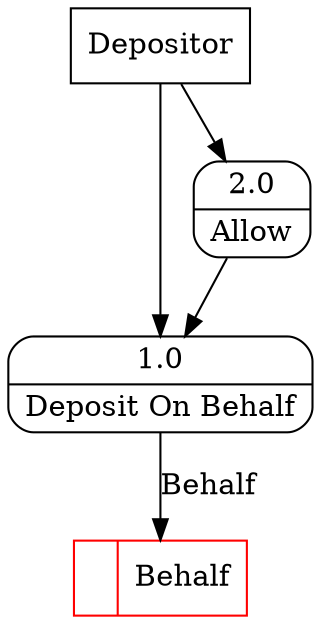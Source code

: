 digraph dfd2{ 
node[shape=record]
200 [label="<f0>  |<f1> Behalf " color=red];
201 [label="Depositor" shape=box];
202 [label="{<f0> 1.0|<f1> Deposit On Behalf }" shape=Mrecord];
203 [label="{<f0> 2.0|<f1> Allow }" shape=Mrecord];
201 -> 202
201 -> 203
202 -> 200 [label="Behalf"]
203 -> 202
}